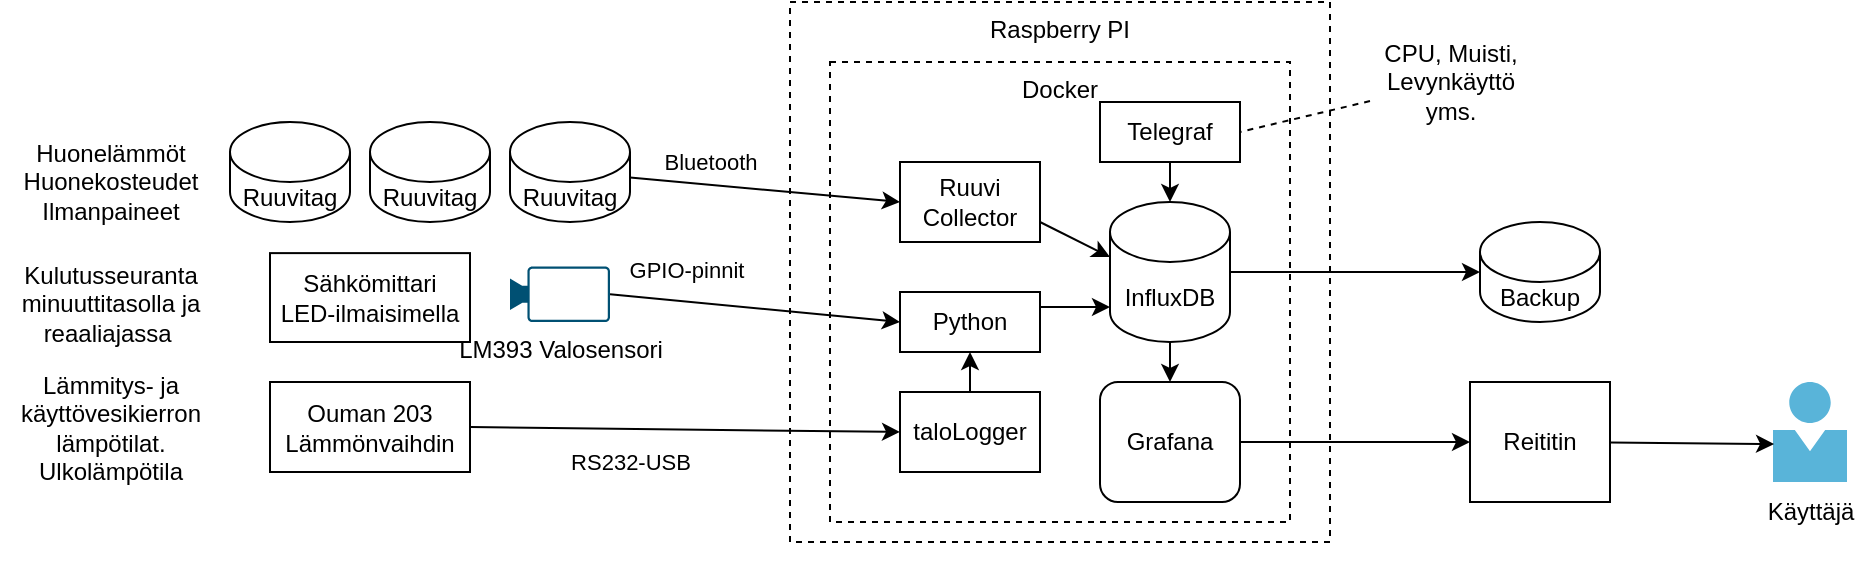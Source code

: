 <mxfile>
    <diagram id="pST5sZ1mUaMK9CDZLsie" name="Page-1">
        <mxGraphModel dx="970" dy="375" grid="1" gridSize="10" guides="1" tooltips="1" connect="1" arrows="1" fold="1" page="1" pageScale="1" pageWidth="1169" pageHeight="827" math="0" shadow="0">
            <root>
                <mxCell id="0"/>
                <mxCell id="1" parent="0"/>
                <mxCell id="I4osUfgk0sCcd2gDG21r-2" value="&lt;span&gt;Raspberry PI&lt;/span&gt;" style="rounded=0;whiteSpace=wrap;html=1;dashed=1;align=center;verticalAlign=top;" parent="1" vertex="1">
                    <mxGeometry x="460" y="140" width="270" height="270" as="geometry"/>
                </mxCell>
                <mxCell id="RDswXwh-rRWbe7VF82m2-1" value="&lt;span&gt;Docker&lt;/span&gt;" style="rounded=0;whiteSpace=wrap;html=1;dashed=1;align=center;verticalAlign=top;" parent="1" vertex="1">
                    <mxGeometry x="480" y="170" width="230" height="230" as="geometry"/>
                </mxCell>
                <mxCell id="I4osUfgk0sCcd2gDG21r-7" style="edgeStyle=orthogonalEdgeStyle;rounded=0;orthogonalLoop=1;jettySize=auto;html=1;entryX=0;entryY=0.5;entryDx=0;entryDy=0;entryPerimeter=0;" parent="1" source="I4osUfgk0sCcd2gDG21r-3" target="I4osUfgk0sCcd2gDG21r-6" edge="1">
                    <mxGeometry relative="1" as="geometry"/>
                </mxCell>
                <mxCell id="I4osUfgk0sCcd2gDG21r-3" value="InfluxDB" style="shape=cylinder3;whiteSpace=wrap;html=1;boundedLbl=1;backgroundOutline=1;size=15;" parent="1" vertex="1">
                    <mxGeometry x="620" y="240" width="60" height="70" as="geometry"/>
                </mxCell>
                <mxCell id="I4osUfgk0sCcd2gDG21r-32" style="edgeStyle=none;rounded=0;orthogonalLoop=1;jettySize=auto;html=1;" parent="1" source="I4osUfgk0sCcd2gDG21r-4" target="I4osUfgk0sCcd2gDG21r-31" edge="1">
                    <mxGeometry relative="1" as="geometry"/>
                </mxCell>
                <mxCell id="I4osUfgk0sCcd2gDG21r-4" value="Grafana" style="rounded=1;whiteSpace=wrap;html=1;align=center;verticalAlign=middle;" parent="1" vertex="1">
                    <mxGeometry x="615" y="330" width="70" height="60" as="geometry"/>
                </mxCell>
                <mxCell id="I4osUfgk0sCcd2gDG21r-6" value="Backup" style="shape=cylinder3;whiteSpace=wrap;html=1;boundedLbl=1;backgroundOutline=1;size=15;" parent="1" vertex="1">
                    <mxGeometry x="805" y="250" width="60" height="50" as="geometry"/>
                </mxCell>
                <mxCell id="I4osUfgk0sCcd2gDG21r-18" style="edgeStyle=none;rounded=0;orthogonalLoop=1;jettySize=auto;html=1;entryX=0;entryY=0;entryDx=0;entryDy=52.5;entryPerimeter=0;exitX=1;exitY=0.25;exitDx=0;exitDy=0;" parent="1" source="I4osUfgk0sCcd2gDG21r-8" target="I4osUfgk0sCcd2gDG21r-3" edge="1">
                    <mxGeometry relative="1" as="geometry"/>
                </mxCell>
                <mxCell id="I4osUfgk0sCcd2gDG21r-8" value="Python" style="rounded=0;whiteSpace=wrap;html=1;align=center;verticalAlign=middle;" parent="1" vertex="1">
                    <mxGeometry x="515" y="285" width="70" height="30" as="geometry"/>
                </mxCell>
                <mxCell id="I4osUfgk0sCcd2gDG21r-10" style="rounded=0;orthogonalLoop=1;jettySize=auto;html=1;entryX=0;entryY=0.5;entryDx=0;entryDy=0;" parent="1" source="I4osUfgk0sCcd2gDG21r-9" target="I4osUfgk0sCcd2gDG21r-37" edge="1">
                    <mxGeometry relative="1" as="geometry">
                        <mxPoint x="350" y="225" as="targetPoint"/>
                    </mxGeometry>
                </mxCell>
                <mxCell id="I4osUfgk0sCcd2gDG21r-11" value="Bluetooth" style="edgeLabel;html=1;align=center;verticalAlign=middle;resizable=0;points=[];" parent="I4osUfgk0sCcd2gDG21r-10" vertex="1" connectable="0">
                    <mxGeometry x="-0.445" y="-1" relative="1" as="geometry">
                        <mxPoint x="2" y="-12" as="offset"/>
                    </mxGeometry>
                </mxCell>
                <mxCell id="I4osUfgk0sCcd2gDG21r-9" value="Ruuvitag" style="shape=cylinder3;whiteSpace=wrap;html=1;boundedLbl=1;backgroundOutline=1;size=15;align=center;verticalAlign=middle;" parent="1" vertex="1">
                    <mxGeometry x="320" y="200" width="60" height="50" as="geometry"/>
                </mxCell>
                <mxCell id="I4osUfgk0sCcd2gDG21r-12" value="Sähkömittari&lt;br&gt;LED-ilmaisimella" style="rounded=0;whiteSpace=wrap;html=1;align=center;verticalAlign=middle;" parent="1" vertex="1">
                    <mxGeometry x="200" y="265.56" width="100" height="44.44" as="geometry"/>
                </mxCell>
                <mxCell id="I4osUfgk0sCcd2gDG21r-13" value="Ruuvitag" style="shape=cylinder3;whiteSpace=wrap;html=1;boundedLbl=1;backgroundOutline=1;size=15;align=center;verticalAlign=middle;" parent="1" vertex="1">
                    <mxGeometry x="250" y="200" width="60" height="50" as="geometry"/>
                </mxCell>
                <mxCell id="I4osUfgk0sCcd2gDG21r-14" value="Ruuvitag" style="shape=cylinder3;whiteSpace=wrap;html=1;boundedLbl=1;backgroundOutline=1;size=15;align=center;verticalAlign=middle;" parent="1" vertex="1">
                    <mxGeometry x="180" y="200" width="60" height="50" as="geometry"/>
                </mxCell>
                <mxCell id="I4osUfgk0sCcd2gDG21r-16" style="rounded=0;orthogonalLoop=1;jettySize=auto;html=1;entryX=0;entryY=0.5;entryDx=0;entryDy=0;exitX=1;exitY=0.5;exitDx=0;exitDy=0;exitPerimeter=0;" parent="1" source="I4osUfgk0sCcd2gDG21r-20" target="I4osUfgk0sCcd2gDG21r-8" edge="1">
                    <mxGeometry relative="1" as="geometry">
                        <mxPoint x="420" y="320" as="targetPoint"/>
                        <mxPoint x="240" y="280" as="sourcePoint"/>
                    </mxGeometry>
                </mxCell>
                <mxCell id="I4osUfgk0sCcd2gDG21r-17" value="GPIO-pinnit" style="edgeLabel;html=1;align=center;verticalAlign=middle;resizable=0;points=[];" parent="I4osUfgk0sCcd2gDG21r-16" vertex="1" connectable="0">
                    <mxGeometry x="-0.445" y="-1" relative="1" as="geometry">
                        <mxPoint x="-2" y="-17" as="offset"/>
                    </mxGeometry>
                </mxCell>
                <mxCell id="I4osUfgk0sCcd2gDG21r-20" value="LM393 Valosensori" style="points=[[0,0.5,0],[0.19,0.02,0],[0.59,0,0],[0.985,0.02,0],[1,0.5,0],[0.985,0.98,0],[0.59,1,0],[0.19,0.98,0]];verticalLabelPosition=bottom;html=1;verticalAlign=top;aspect=fixed;align=center;pointerEvents=1;shape=mxgraph.cisco19.camera;fillColor=#005073;strokeColor=none;" parent="1" vertex="1">
                    <mxGeometry x="320" y="272.22" width="50" height="27.78" as="geometry"/>
                </mxCell>
                <mxCell id="I4osUfgk0sCcd2gDG21r-21" style="edgeStyle=orthogonalEdgeStyle;rounded=0;orthogonalLoop=1;jettySize=auto;html=1;entryX=0.5;entryY=0;entryDx=0;entryDy=0;" parent="1" target="I4osUfgk0sCcd2gDG21r-4" edge="1">
                    <mxGeometry relative="1" as="geometry">
                        <mxPoint x="650" y="310" as="sourcePoint"/>
                        <mxPoint x="790" y="280" as="targetPoint"/>
                    </mxGeometry>
                </mxCell>
                <mxCell id="I4osUfgk0sCcd2gDG21r-26" value="" style="aspect=fixed;html=1;points=[];align=center;image;fontSize=12;image=img/lib/mscae/Person.svg;" parent="1" vertex="1">
                    <mxGeometry x="951.5" y="330" width="37" height="50" as="geometry"/>
                </mxCell>
                <mxCell id="I4osUfgk0sCcd2gDG21r-27" value="Ouman 203&lt;br&gt;Lämmönvaihdin" style="rounded=0;whiteSpace=wrap;html=1;align=center;verticalAlign=middle;" parent="1" vertex="1">
                    <mxGeometry x="200" y="330" width="100" height="45" as="geometry"/>
                </mxCell>
                <mxCell id="I4osUfgk0sCcd2gDG21r-28" style="rounded=0;orthogonalLoop=1;jettySize=auto;html=1;exitX=1;exitY=0.5;exitDx=0;exitDy=0;entryX=0;entryY=0.5;entryDx=0;entryDy=0;" parent="1" source="I4osUfgk0sCcd2gDG21r-27" target="I4osUfgk0sCcd2gDG21r-35" edge="1">
                    <mxGeometry relative="1" as="geometry">
                        <mxPoint x="510" y="290" as="targetPoint"/>
                        <mxPoint x="220" y="307.22" as="sourcePoint"/>
                    </mxGeometry>
                </mxCell>
                <mxCell id="I4osUfgk0sCcd2gDG21r-29" value="RS232-USB" style="edgeLabel;html=1;align=center;verticalAlign=middle;resizable=0;points=[];" parent="I4osUfgk0sCcd2gDG21r-28" vertex="1" connectable="0">
                    <mxGeometry x="-0.445" y="-1" relative="1" as="geometry">
                        <mxPoint x="20" y="16" as="offset"/>
                    </mxGeometry>
                </mxCell>
                <mxCell id="I4osUfgk0sCcd2gDG21r-30" value="Käyttäjä" style="text;html=1;align=center;verticalAlign=middle;resizable=0;points=[];autosize=1;strokeColor=none;" parent="1" vertex="1">
                    <mxGeometry x="940" y="385" width="60" height="20" as="geometry"/>
                </mxCell>
                <mxCell id="I4osUfgk0sCcd2gDG21r-33" style="edgeStyle=none;rounded=0;orthogonalLoop=1;jettySize=auto;html=1;entryX=0.014;entryY=0.62;entryDx=0;entryDy=0;entryPerimeter=0;" parent="1" source="I4osUfgk0sCcd2gDG21r-31" target="I4osUfgk0sCcd2gDG21r-26" edge="1">
                    <mxGeometry relative="1" as="geometry"/>
                </mxCell>
                <mxCell id="I4osUfgk0sCcd2gDG21r-31" value="Reititin" style="rounded=0;whiteSpace=wrap;html=1;align=center;verticalAlign=middle;" parent="1" vertex="1">
                    <mxGeometry x="800" y="330" width="70" height="60" as="geometry"/>
                </mxCell>
                <mxCell id="I4osUfgk0sCcd2gDG21r-36" style="edgeStyle=none;rounded=0;orthogonalLoop=1;jettySize=auto;html=1;entryX=0.5;entryY=1;entryDx=0;entryDy=0;" parent="1" source="I4osUfgk0sCcd2gDG21r-35" target="I4osUfgk0sCcd2gDG21r-8" edge="1">
                    <mxGeometry relative="1" as="geometry"/>
                </mxCell>
                <mxCell id="I4osUfgk0sCcd2gDG21r-35" value="taloLogger" style="rounded=0;whiteSpace=wrap;html=1;align=center;verticalAlign=middle;" parent="1" vertex="1">
                    <mxGeometry x="515" y="335" width="70" height="40" as="geometry"/>
                </mxCell>
                <mxCell id="I4osUfgk0sCcd2gDG21r-37" value="Ruuvi&lt;br&gt;Collector" style="rounded=0;whiteSpace=wrap;html=1;align=center;verticalAlign=middle;" parent="1" vertex="1">
                    <mxGeometry x="515" y="220" width="70" height="40" as="geometry"/>
                </mxCell>
                <mxCell id="I4osUfgk0sCcd2gDG21r-38" style="edgeStyle=none;rounded=0;orthogonalLoop=1;jettySize=auto;html=1;entryX=0;entryY=0;entryDx=0;entryDy=27.5;entryPerimeter=0;exitX=1;exitY=0.75;exitDx=0;exitDy=0;" parent="1" source="I4osUfgk0sCcd2gDG21r-37" target="I4osUfgk0sCcd2gDG21r-3" edge="1">
                    <mxGeometry relative="1" as="geometry">
                        <mxPoint x="595" y="302.5" as="sourcePoint"/>
                        <mxPoint x="630" y="280" as="targetPoint"/>
                    </mxGeometry>
                </mxCell>
                <mxCell id="I4osUfgk0sCcd2gDG21r-39" style="edgeStyle=none;rounded=0;orthogonalLoop=1;jettySize=auto;html=1;exitX=0.5;exitY=1;exitDx=0;exitDy=0;" parent="1" source="I4osUfgk0sCcd2gDG21r-2" target="I4osUfgk0sCcd2gDG21r-2" edge="1">
                    <mxGeometry relative="1" as="geometry"/>
                </mxCell>
                <mxCell id="2" value="Telegraf" style="rounded=0;whiteSpace=wrap;html=1;align=center;verticalAlign=middle;" vertex="1" parent="1">
                    <mxGeometry x="615" y="190" width="70" height="30" as="geometry"/>
                </mxCell>
                <mxCell id="3" style="edgeStyle=none;rounded=0;orthogonalLoop=1;jettySize=auto;html=1;entryX=0.5;entryY=0;entryDx=0;entryDy=0;entryPerimeter=0;exitX=0.5;exitY=1;exitDx=0;exitDy=0;" edge="1" parent="1" source="2" target="I4osUfgk0sCcd2gDG21r-3">
                    <mxGeometry relative="1" as="geometry">
                        <mxPoint x="595" y="260" as="sourcePoint"/>
                        <mxPoint x="630" y="277.5" as="targetPoint"/>
                    </mxGeometry>
                </mxCell>
                <mxCell id="5" value="Huonelämmöt&lt;br&gt;Huonekosteudet&lt;br&gt;Ilmanpaineet" style="text;html=1;align=center;verticalAlign=middle;resizable=0;points=[];autosize=1;strokeColor=none;" vertex="1" parent="1">
                    <mxGeometry x="70" y="205" width="100" height="50" as="geometry"/>
                </mxCell>
                <mxCell id="6" value="Kulutusseuranta &lt;br&gt;minuuttitasolla ja &lt;br&gt;reaaliajassa&amp;nbsp;" style="text;html=1;align=center;verticalAlign=middle;resizable=0;points=[];autosize=1;strokeColor=none;" vertex="1" parent="1">
                    <mxGeometry x="70" y="265.56" width="100" height="50" as="geometry"/>
                </mxCell>
                <mxCell id="7" value="Lämmitys- ja &lt;br&gt;käyttövesikierron&lt;br&gt;lämpötilat.&lt;br&gt;Ulkolämpötila" style="text;html=1;align=center;verticalAlign=middle;resizable=0;points=[];autosize=1;strokeColor=none;" vertex="1" parent="1">
                    <mxGeometry x="65" y="322.5" width="110" height="60" as="geometry"/>
                </mxCell>
                <mxCell id="9" style="edgeStyle=none;html=1;entryX=1;entryY=0.5;entryDx=0;entryDy=0;dashed=1;endArrow=none;endFill=0;" edge="1" parent="1" source="8" target="2">
                    <mxGeometry relative="1" as="geometry"/>
                </mxCell>
                <mxCell id="8" value="CPU, Muisti, &lt;br&gt;Levynkäyttö&lt;br&gt;yms." style="text;html=1;align=center;verticalAlign=middle;resizable=0;points=[];autosize=1;strokeColor=none;" vertex="1" parent="1">
                    <mxGeometry x="750" y="155" width="80" height="50" as="geometry"/>
                </mxCell>
            </root>
        </mxGraphModel>
    </diagram>
</mxfile>